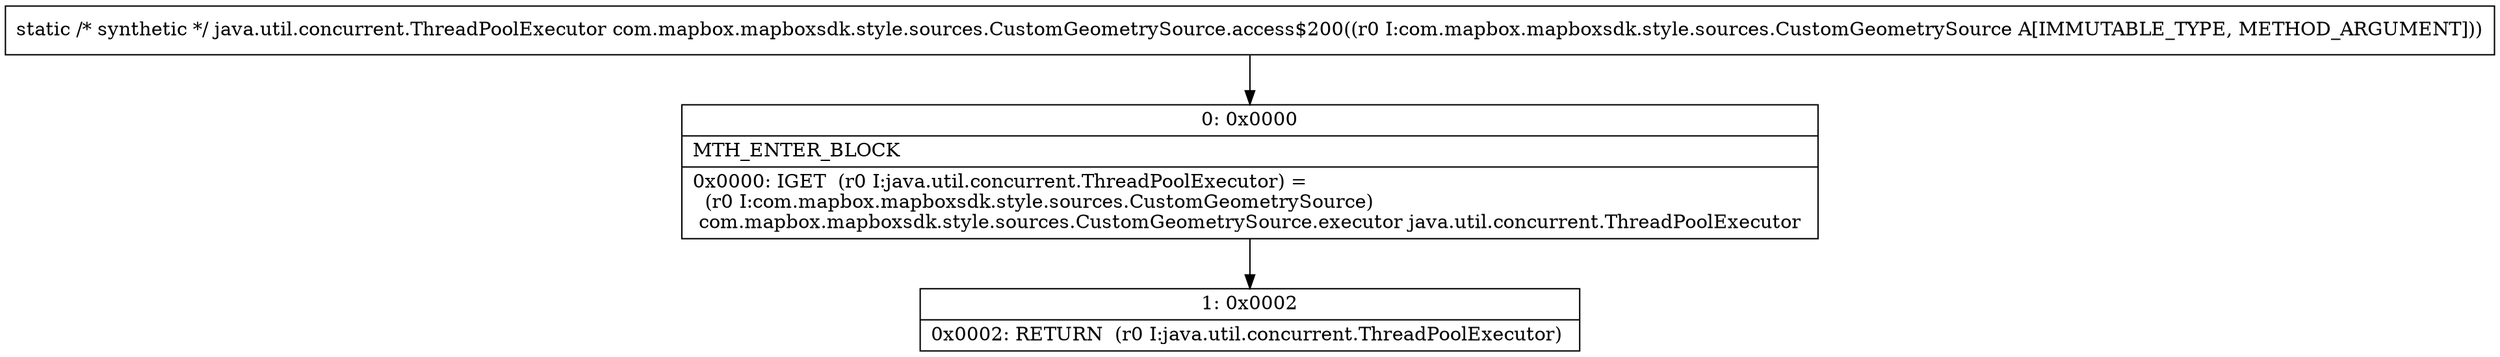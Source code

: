 digraph "CFG forcom.mapbox.mapboxsdk.style.sources.CustomGeometrySource.access$200(Lcom\/mapbox\/mapboxsdk\/style\/sources\/CustomGeometrySource;)Ljava\/util\/concurrent\/ThreadPoolExecutor;" {
Node_0 [shape=record,label="{0\:\ 0x0000|MTH_ENTER_BLOCK\l|0x0000: IGET  (r0 I:java.util.concurrent.ThreadPoolExecutor) = \l  (r0 I:com.mapbox.mapboxsdk.style.sources.CustomGeometrySource)\l com.mapbox.mapboxsdk.style.sources.CustomGeometrySource.executor java.util.concurrent.ThreadPoolExecutor \l}"];
Node_1 [shape=record,label="{1\:\ 0x0002|0x0002: RETURN  (r0 I:java.util.concurrent.ThreadPoolExecutor) \l}"];
MethodNode[shape=record,label="{static \/* synthetic *\/ java.util.concurrent.ThreadPoolExecutor com.mapbox.mapboxsdk.style.sources.CustomGeometrySource.access$200((r0 I:com.mapbox.mapboxsdk.style.sources.CustomGeometrySource A[IMMUTABLE_TYPE, METHOD_ARGUMENT])) }"];
MethodNode -> Node_0;
Node_0 -> Node_1;
}

